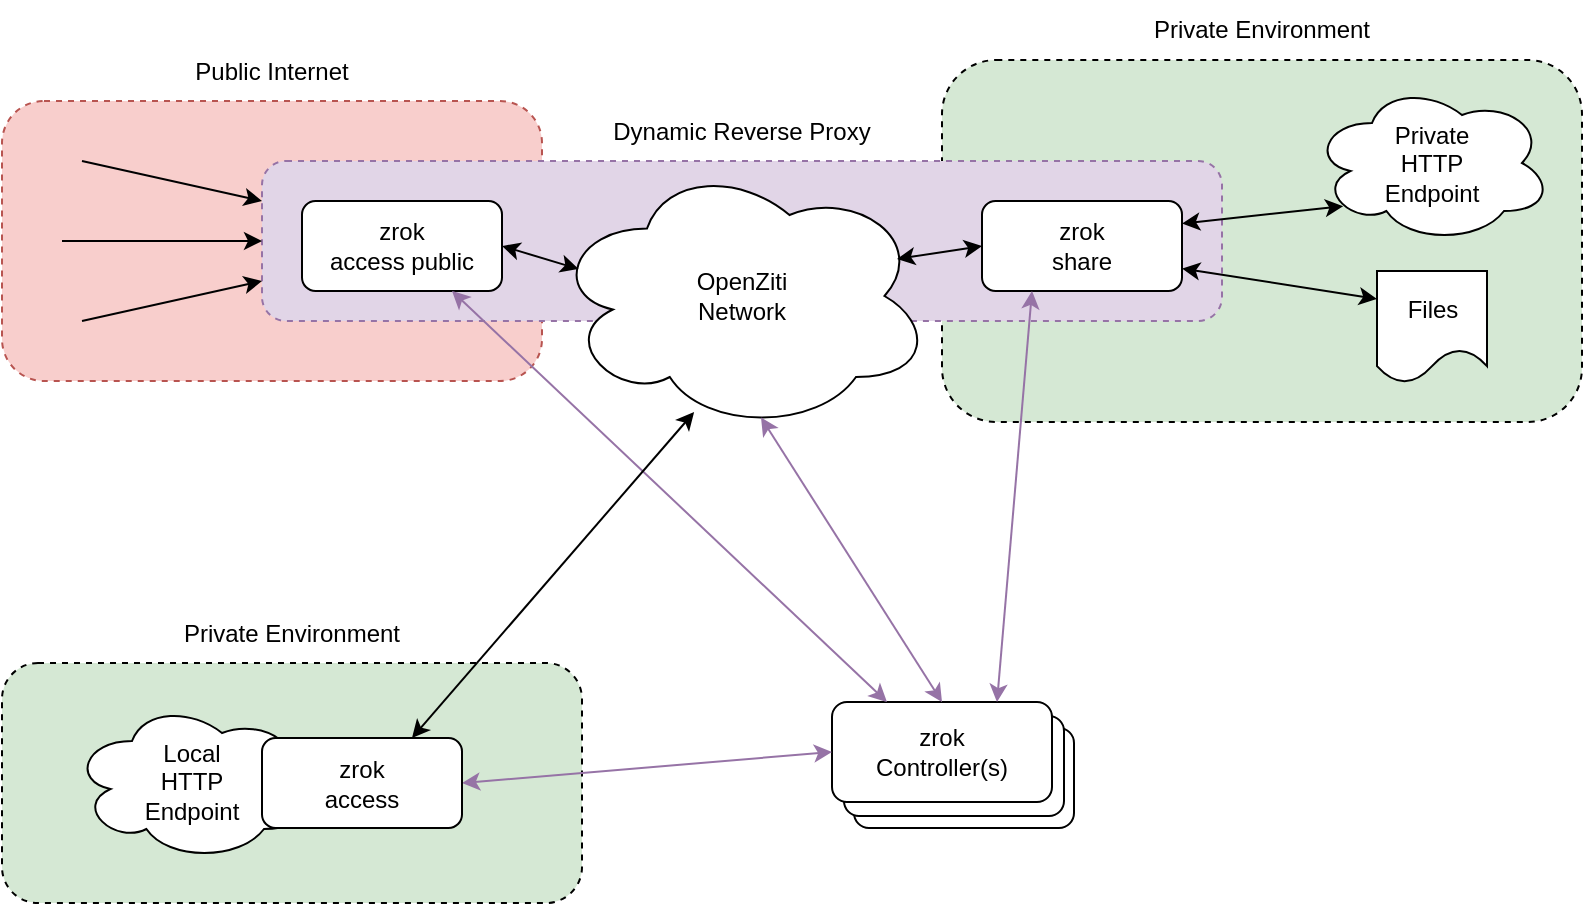 <mxfile version="20.3.0" type="device"><diagram id="7Uu1JcSXeUW2rxoxs6Qh" name="Page-1"><mxGraphModel dx="1483" dy="1265" grid="1" gridSize="10" guides="1" tooltips="1" connect="1" arrows="1" fold="1" page="1" pageScale="1" pageWidth="900" pageHeight="600" math="0" shadow="0"><root><mxCell id="0"/><mxCell id="1" parent="0"/><mxCell id="KAWtQ3g9q_rWlnce-iDQ-28" value="" style="rounded=1;whiteSpace=wrap;html=1;fillColor=#f8cecc;dashed=1;strokeColor=#b85450;" parent="1" vertex="1"><mxGeometry x="55" y="124.5" width="270" height="140" as="geometry"/></mxCell><mxCell id="KAWtQ3g9q_rWlnce-iDQ-26" value="" style="rounded=1;whiteSpace=wrap;html=1;fillColor=#D5E8D4;dashed=1;" parent="1" vertex="1"><mxGeometry x="525" y="104" width="320" height="181" as="geometry"/></mxCell><mxCell id="KAWtQ3g9q_rWlnce-iDQ-16" value="" style="rounded=1;whiteSpace=wrap;html=1;fillColor=default;" parent="1" vertex="1"><mxGeometry x="481" y="438" width="110" height="50" as="geometry"/></mxCell><mxCell id="KAWtQ3g9q_rWlnce-iDQ-4" value="" style="rounded=1;whiteSpace=wrap;html=1;fillColor=#e1d5e7;dashed=1;strokeColor=#9673a6;" parent="1" vertex="1"><mxGeometry x="185" y="154.5" width="480" height="80" as="geometry"/></mxCell><mxCell id="KAWtQ3g9q_rWlnce-iDQ-2" value="zrok&lt;br&gt;access public" style="rounded=1;whiteSpace=wrap;html=1;" parent="1" vertex="1"><mxGeometry x="205" y="174.5" width="100" height="45" as="geometry"/></mxCell><mxCell id="KAWtQ3g9q_rWlnce-iDQ-3" value="zrok&lt;br&gt;share" style="rounded=1;whiteSpace=wrap;html=1;" parent="1" vertex="1"><mxGeometry x="545" y="174.5" width="100" height="45" as="geometry"/></mxCell><mxCell id="KAWtQ3g9q_rWlnce-iDQ-5" value="Dynamic Reverse Proxy" style="text;html=1;strokeColor=none;fillColor=none;align=center;verticalAlign=middle;whiteSpace=wrap;rounded=0;dashed=1;" parent="1" vertex="1"><mxGeometry x="345" y="124.5" width="160" height="30" as="geometry"/></mxCell><mxCell id="KAWtQ3g9q_rWlnce-iDQ-1" value="OpenZiti&lt;br&gt;Network" style="ellipse;shape=cloud;whiteSpace=wrap;html=1;" parent="1" vertex="1"><mxGeometry x="330" y="154.5" width="190" height="135" as="geometry"/></mxCell><mxCell id="KAWtQ3g9q_rWlnce-iDQ-9" value="" style="endArrow=classic;html=1;rounded=0;entryX=0;entryY=0.25;entryDx=0;entryDy=0;" parent="1" target="KAWtQ3g9q_rWlnce-iDQ-4" edge="1"><mxGeometry width="50" height="50" relative="1" as="geometry"><mxPoint x="95" y="154.5" as="sourcePoint"/><mxPoint x="75" y="144.5" as="targetPoint"/></mxGeometry></mxCell><mxCell id="KAWtQ3g9q_rWlnce-iDQ-10" value="" style="endArrow=classic;html=1;rounded=0;entryX=0;entryY=0.75;entryDx=0;entryDy=0;" parent="1" target="KAWtQ3g9q_rWlnce-iDQ-4" edge="1"><mxGeometry width="50" height="50" relative="1" as="geometry"><mxPoint x="95" y="234.5" as="sourcePoint"/><mxPoint x="155" y="232" as="targetPoint"/></mxGeometry></mxCell><mxCell id="KAWtQ3g9q_rWlnce-iDQ-11" value="" style="endArrow=classic;html=1;rounded=0;entryX=0;entryY=0.5;entryDx=0;entryDy=0;" parent="1" target="KAWtQ3g9q_rWlnce-iDQ-4" edge="1"><mxGeometry width="50" height="50" relative="1" as="geometry"><mxPoint x="85" y="194.5" as="sourcePoint"/><mxPoint x="105" y="164.5" as="targetPoint"/></mxGeometry></mxCell><mxCell id="KAWtQ3g9q_rWlnce-iDQ-12" value="" style="endArrow=classic;startArrow=classic;html=1;rounded=0;entryX=0.07;entryY=0.4;entryDx=0;entryDy=0;entryPerimeter=0;exitX=1;exitY=0.5;exitDx=0;exitDy=0;" parent="1" source="KAWtQ3g9q_rWlnce-iDQ-2" target="KAWtQ3g9q_rWlnce-iDQ-1" edge="1"><mxGeometry width="50" height="50" relative="1" as="geometry"><mxPoint x="305" y="334.5" as="sourcePoint"/><mxPoint x="365" y="334.5" as="targetPoint"/></mxGeometry></mxCell><mxCell id="KAWtQ3g9q_rWlnce-iDQ-13" value="" style="endArrow=classic;startArrow=classic;html=1;rounded=0;entryX=0;entryY=0.5;entryDx=0;entryDy=0;exitX=0.908;exitY=0.363;exitDx=0;exitDy=0;exitPerimeter=0;" parent="1" source="KAWtQ3g9q_rWlnce-iDQ-1" target="KAWtQ3g9q_rWlnce-iDQ-3" edge="1"><mxGeometry width="50" height="50" relative="1" as="geometry"><mxPoint x="555" y="304.5" as="sourcePoint"/><mxPoint x="593.3" y="316" as="targetPoint"/></mxGeometry></mxCell><mxCell id="KAWtQ3g9q_rWlnce-iDQ-15" value="" style="rounded=1;whiteSpace=wrap;html=1;fillColor=default;" parent="1" vertex="1"><mxGeometry x="476" y="432" width="110" height="50" as="geometry"/></mxCell><mxCell id="KAWtQ3g9q_rWlnce-iDQ-14" value="zrok&lt;br&gt;Controller(s)" style="rounded=1;whiteSpace=wrap;html=1;fillColor=default;" parent="1" vertex="1"><mxGeometry x="470" y="425" width="110" height="50" as="geometry"/></mxCell><mxCell id="KAWtQ3g9q_rWlnce-iDQ-17" value="" style="endArrow=classic;startArrow=classic;html=1;rounded=0;entryX=0.75;entryY=1;entryDx=0;entryDy=0;exitX=0.25;exitY=0;exitDx=0;exitDy=0;strokeColor=#9673a6;fillColor=#e1d5e7;" parent="1" source="KAWtQ3g9q_rWlnce-iDQ-14" target="KAWtQ3g9q_rWlnce-iDQ-2" edge="1"><mxGeometry width="50" height="50" relative="1" as="geometry"><mxPoint x="215" y="424.5" as="sourcePoint"/><mxPoint x="265" y="374.5" as="targetPoint"/></mxGeometry></mxCell><mxCell id="KAWtQ3g9q_rWlnce-iDQ-18" value="" style="endArrow=classic;startArrow=classic;html=1;rounded=0;entryX=0.55;entryY=0.95;entryDx=0;entryDy=0;exitX=0.5;exitY=0;exitDx=0;exitDy=0;strokeColor=#9673a6;fillColor=#e1d5e7;entryPerimeter=0;" parent="1" source="KAWtQ3g9q_rWlnce-iDQ-14" target="KAWtQ3g9q_rWlnce-iDQ-1" edge="1"><mxGeometry width="50" height="50" relative="1" as="geometry"><mxPoint x="402.0" y="374.5" as="sourcePoint"/><mxPoint x="290" y="229.5" as="targetPoint"/></mxGeometry></mxCell><mxCell id="KAWtQ3g9q_rWlnce-iDQ-19" value="" style="endArrow=classic;startArrow=classic;html=1;rounded=0;entryX=0.25;entryY=1;entryDx=0;entryDy=0;exitX=0.75;exitY=0;exitDx=0;exitDy=0;strokeColor=#9673a6;fillColor=#e1d5e7;" parent="1" source="KAWtQ3g9q_rWlnce-iDQ-14" target="KAWtQ3g9q_rWlnce-iDQ-3" edge="1"><mxGeometry width="50" height="50" relative="1" as="geometry"><mxPoint x="429.5" y="374.5" as="sourcePoint"/><mxPoint x="444.5" y="292.75" as="targetPoint"/></mxGeometry></mxCell><mxCell id="KAWtQ3g9q_rWlnce-iDQ-20" value="Private&lt;br&gt;HTTP&lt;br&gt;Endpoint" style="ellipse;shape=cloud;whiteSpace=wrap;html=1;fillColor=default;" parent="1" vertex="1"><mxGeometry x="710" y="115.5" width="120" height="80" as="geometry"/></mxCell><mxCell id="KAWtQ3g9q_rWlnce-iDQ-21" value="" style="endArrow=classic;startArrow=classic;html=1;rounded=0;strokeColor=#000000;exitX=1;exitY=0.25;exitDx=0;exitDy=0;entryX=0.13;entryY=0.77;entryDx=0;entryDy=0;entryPerimeter=0;" parent="1" source="KAWtQ3g9q_rWlnce-iDQ-3" target="KAWtQ3g9q_rWlnce-iDQ-20" edge="1"><mxGeometry width="50" height="50" relative="1" as="geometry"><mxPoint x="695" y="314.5" as="sourcePoint"/><mxPoint x="745" y="264.5" as="targetPoint"/></mxGeometry></mxCell><mxCell id="KAWtQ3g9q_rWlnce-iDQ-27" value="Private Environment" style="text;html=1;strokeColor=none;fillColor=none;align=center;verticalAlign=middle;whiteSpace=wrap;rounded=0;dashed=1;" parent="1" vertex="1"><mxGeometry x="605" y="74" width="160" height="30" as="geometry"/></mxCell><mxCell id="KAWtQ3g9q_rWlnce-iDQ-29" value="Public Internet" style="text;html=1;strokeColor=none;fillColor=none;align=center;verticalAlign=middle;whiteSpace=wrap;rounded=0;dashed=1;" parent="1" vertex="1"><mxGeometry x="110" y="94.5" width="160" height="30" as="geometry"/></mxCell><mxCell id="l6IxBOIaxnx_08keDzGG-2" value="Files" style="shape=document;whiteSpace=wrap;html=1;boundedLbl=1;" vertex="1" parent="1"><mxGeometry x="742.5" y="209.5" width="55" height="56" as="geometry"/></mxCell><mxCell id="l6IxBOIaxnx_08keDzGG-3" value="" style="endArrow=classic;startArrow=classic;html=1;rounded=0;entryX=0;entryY=0.25;entryDx=0;entryDy=0;exitX=1;exitY=0.75;exitDx=0;exitDy=0;" edge="1" parent="1" source="KAWtQ3g9q_rWlnce-iDQ-3" target="l6IxBOIaxnx_08keDzGG-2"><mxGeometry width="50" height="50" relative="1" as="geometry"><mxPoint x="650" y="295.5" as="sourcePoint"/><mxPoint x="700" y="245.5" as="targetPoint"/></mxGeometry></mxCell><mxCell id="l6IxBOIaxnx_08keDzGG-4" value="" style="rounded=1;whiteSpace=wrap;html=1;fillColor=#D5E8D4;dashed=1;" vertex="1" parent="1"><mxGeometry x="55" y="405.5" width="290" height="120" as="geometry"/></mxCell><mxCell id="l6IxBOIaxnx_08keDzGG-5" value="Private Environment" style="text;html=1;strokeColor=none;fillColor=none;align=center;verticalAlign=middle;whiteSpace=wrap;rounded=0;dashed=1;" vertex="1" parent="1"><mxGeometry x="120" y="375.5" width="160" height="30" as="geometry"/></mxCell><mxCell id="l6IxBOIaxnx_08keDzGG-7" value="" style="endArrow=classic;startArrow=classic;html=1;rounded=0;entryX=0.374;entryY=0.93;entryDx=0;entryDy=0;entryPerimeter=0;exitX=0.75;exitY=0;exitDx=0;exitDy=0;" edge="1" parent="1" source="l6IxBOIaxnx_08keDzGG-6" target="KAWtQ3g9q_rWlnce-iDQ-1"><mxGeometry width="50" height="50" relative="1" as="geometry"><mxPoint x="310" y="390" as="sourcePoint"/><mxPoint x="360" y="340" as="targetPoint"/></mxGeometry></mxCell><mxCell id="l6IxBOIaxnx_08keDzGG-8" value="" style="endArrow=classic;startArrow=classic;html=1;rounded=0;entryX=0;entryY=0.5;entryDx=0;entryDy=0;exitX=1;exitY=0.5;exitDx=0;exitDy=0;strokeColor=#9673A6;" edge="1" parent="1" source="l6IxBOIaxnx_08keDzGG-6" target="KAWtQ3g9q_rWlnce-iDQ-14"><mxGeometry width="50" height="50" relative="1" as="geometry"><mxPoint x="380" y="750" as="sourcePoint"/><mxPoint x="430" y="700" as="targetPoint"/></mxGeometry></mxCell><mxCell id="l6IxBOIaxnx_08keDzGG-9" value="Local&lt;br&gt;HTTP&lt;br&gt;Endpoint" style="ellipse;shape=cloud;whiteSpace=wrap;html=1;" vertex="1" parent="1"><mxGeometry x="90" y="424.5" width="120" height="80" as="geometry"/></mxCell><mxCell id="l6IxBOIaxnx_08keDzGG-6" value="zrok&lt;br&gt;access" style="rounded=1;whiteSpace=wrap;html=1;" vertex="1" parent="1"><mxGeometry x="185" y="443" width="100" height="45" as="geometry"/></mxCell></root></mxGraphModel></diagram></mxfile>